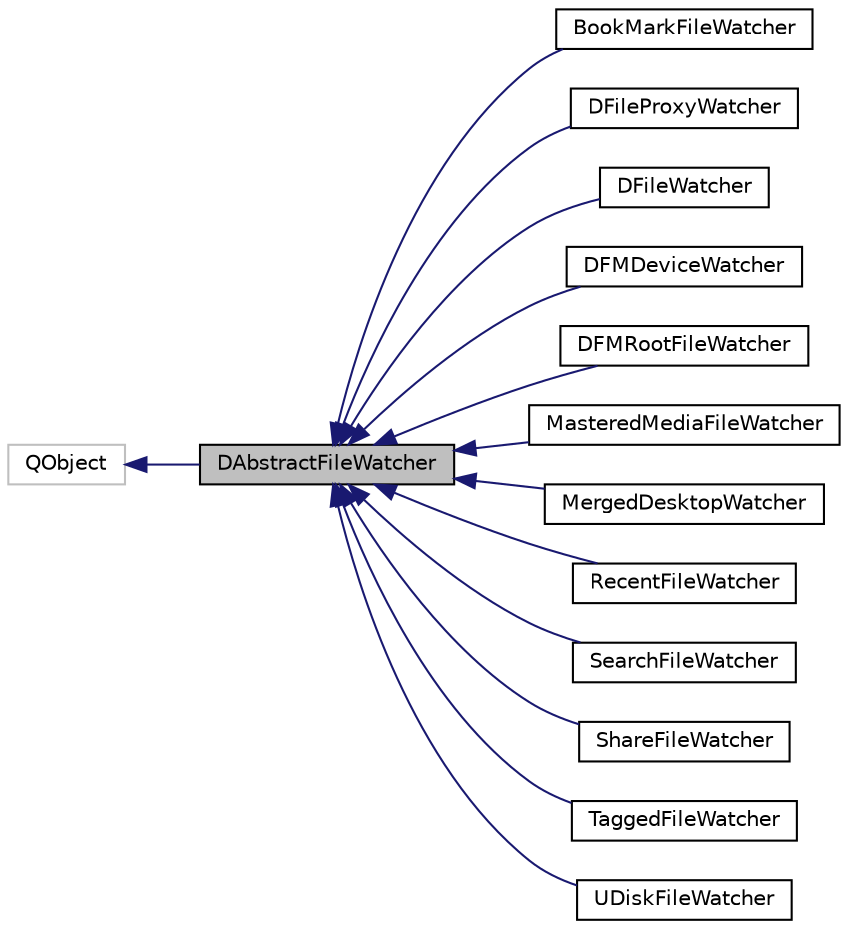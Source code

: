 digraph "DAbstractFileWatcher"
{
  edge [fontname="Helvetica",fontsize="10",labelfontname="Helvetica",labelfontsize="10"];
  node [fontname="Helvetica",fontsize="10",shape=record];
  rankdir="LR";
  Node0 [label="DAbstractFileWatcher",height=0.2,width=0.4,color="black", fillcolor="grey75", style="filled", fontcolor="black"];
  Node1 -> Node0 [dir="back",color="midnightblue",fontsize="10",style="solid",fontname="Helvetica"];
  Node1 [label="QObject",height=0.2,width=0.4,color="grey75", fillcolor="white", style="filled"];
  Node0 -> Node2 [dir="back",color="midnightblue",fontsize="10",style="solid",fontname="Helvetica"];
  Node2 [label="BookMarkFileWatcher",height=0.2,width=0.4,color="black", fillcolor="white", style="filled",URL="$class_book_mark_file_watcher.html"];
  Node0 -> Node3 [dir="back",color="midnightblue",fontsize="10",style="solid",fontname="Helvetica"];
  Node3 [label="DFileProxyWatcher",height=0.2,width=0.4,color="black", fillcolor="white", style="filled",URL="$class_d_file_proxy_watcher.html"];
  Node0 -> Node4 [dir="back",color="midnightblue",fontsize="10",style="solid",fontname="Helvetica"];
  Node4 [label="DFileWatcher",height=0.2,width=0.4,color="black", fillcolor="white", style="filled",URL="$class_d_file_watcher.html"];
  Node0 -> Node5 [dir="back",color="midnightblue",fontsize="10",style="solid",fontname="Helvetica"];
  Node5 [label="DFMDeviceWatcher",height=0.2,width=0.4,color="black", fillcolor="white", style="filled",URL="$class_d_f_m_device_watcher.html"];
  Node0 -> Node6 [dir="back",color="midnightblue",fontsize="10",style="solid",fontname="Helvetica"];
  Node6 [label="DFMRootFileWatcher",height=0.2,width=0.4,color="black", fillcolor="white", style="filled",URL="$class_d_f_m_root_file_watcher.html"];
  Node0 -> Node7 [dir="back",color="midnightblue",fontsize="10",style="solid",fontname="Helvetica"];
  Node7 [label="MasteredMediaFileWatcher",height=0.2,width=0.4,color="black", fillcolor="white", style="filled",URL="$class_mastered_media_file_watcher.html"];
  Node0 -> Node8 [dir="back",color="midnightblue",fontsize="10",style="solid",fontname="Helvetica"];
  Node8 [label="MergedDesktopWatcher",height=0.2,width=0.4,color="black", fillcolor="white", style="filled",URL="$class_merged_desktop_watcher.html"];
  Node0 -> Node9 [dir="back",color="midnightblue",fontsize="10",style="solid",fontname="Helvetica"];
  Node9 [label="RecentFileWatcher",height=0.2,width=0.4,color="black", fillcolor="white", style="filled",URL="$class_recent_file_watcher.html"];
  Node0 -> Node10 [dir="back",color="midnightblue",fontsize="10",style="solid",fontname="Helvetica"];
  Node10 [label="SearchFileWatcher",height=0.2,width=0.4,color="black", fillcolor="white", style="filled",URL="$class_search_file_watcher.html"];
  Node0 -> Node11 [dir="back",color="midnightblue",fontsize="10",style="solid",fontname="Helvetica"];
  Node11 [label="ShareFileWatcher",height=0.2,width=0.4,color="black", fillcolor="white", style="filled",URL="$class_share_file_watcher.html"];
  Node0 -> Node12 [dir="back",color="midnightblue",fontsize="10",style="solid",fontname="Helvetica"];
  Node12 [label="TaggedFileWatcher",height=0.2,width=0.4,color="black", fillcolor="white", style="filled",URL="$class_tagged_file_watcher.html"];
  Node0 -> Node13 [dir="back",color="midnightblue",fontsize="10",style="solid",fontname="Helvetica"];
  Node13 [label="UDiskFileWatcher",height=0.2,width=0.4,color="black", fillcolor="white", style="filled",URL="$class_u_disk_file_watcher.html"];
}
